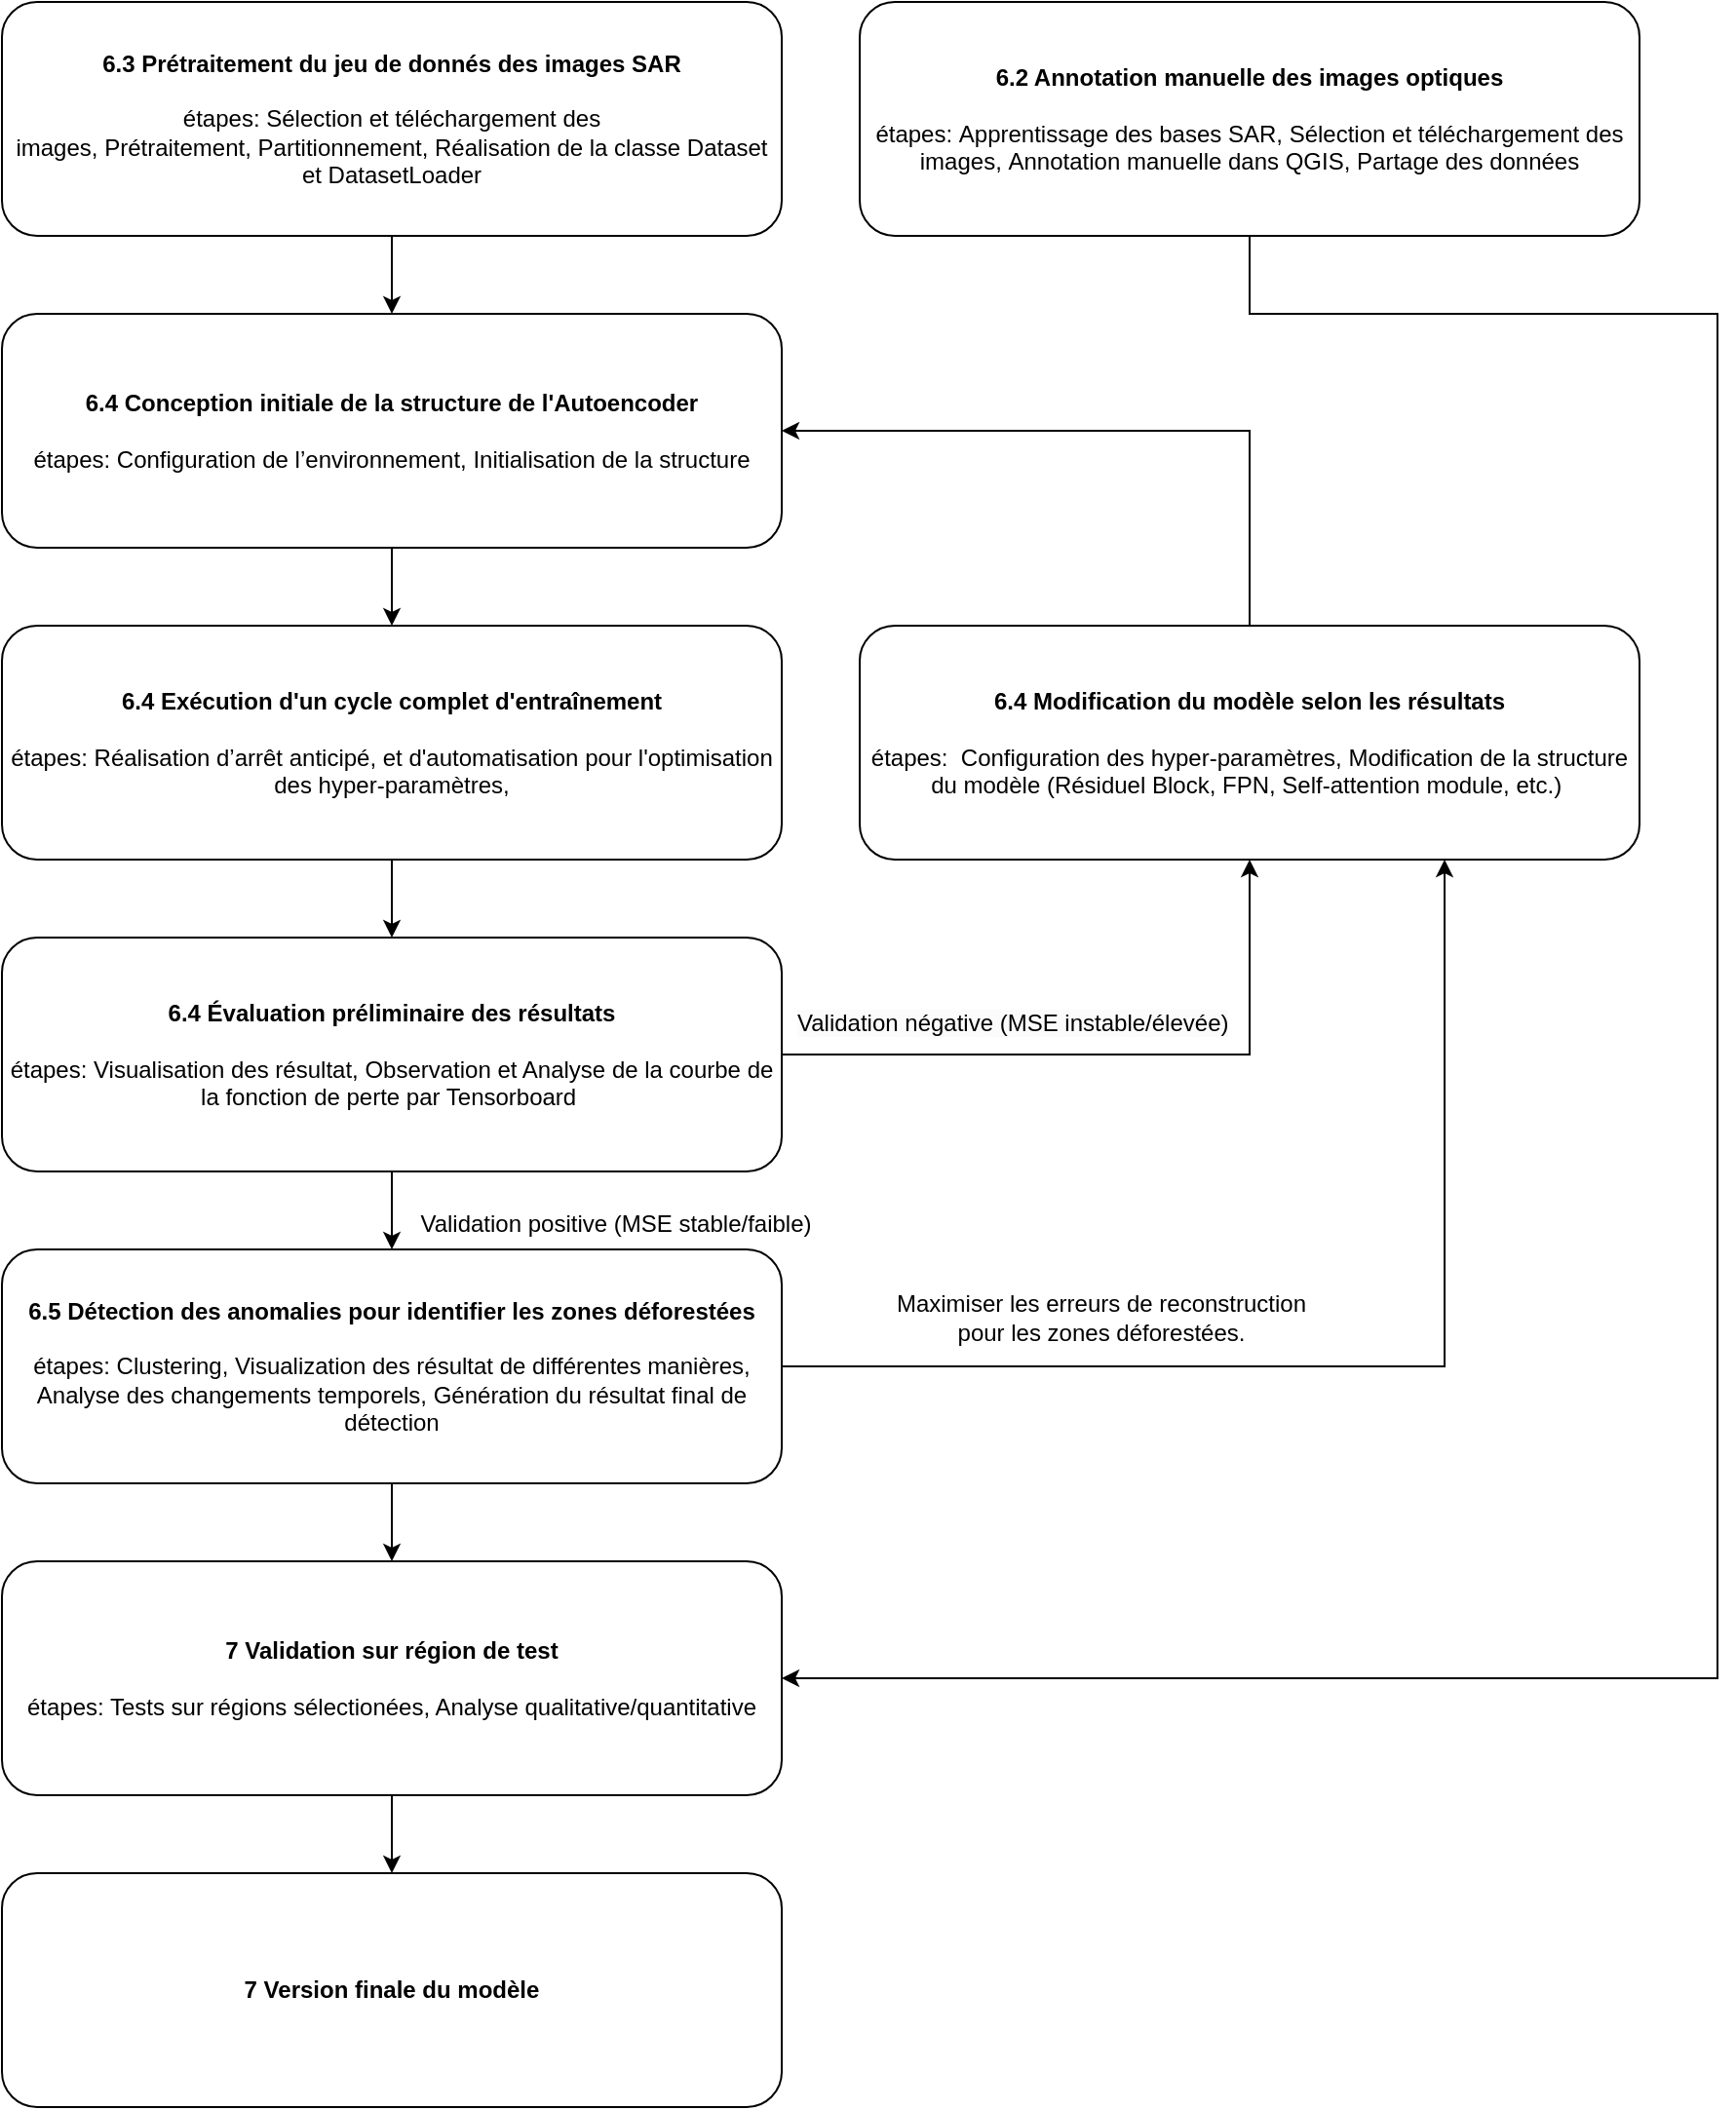 <mxfile version="26.0.9">
  <diagram id="C5RBs43oDa-KdzZeNtuy" name="Page-1">
    <mxGraphModel dx="1949" dy="1084" grid="1" gridSize="10" guides="1" tooltips="1" connect="1" arrows="1" fold="1" page="1" pageScale="1" pageWidth="827" pageHeight="1169" math="0" shadow="0">
      <root>
        <mxCell id="WIyWlLk6GJQsqaUBKTNV-0" />
        <mxCell id="WIyWlLk6GJQsqaUBKTNV-1" parent="WIyWlLk6GJQsqaUBKTNV-0" />
        <mxCell id="c4pWjjOEcurI2IpJ5nb5-8" style="edgeStyle=orthogonalEdgeStyle;rounded=0;orthogonalLoop=1;jettySize=auto;html=1;exitX=0.5;exitY=1;exitDx=0;exitDy=0;entryX=1;entryY=0.5;entryDx=0;entryDy=0;" parent="WIyWlLk6GJQsqaUBKTNV-1" source="WIyWlLk6GJQsqaUBKTNV-3" target="MzqjUUQ03-ekEMJwUfET-15" edge="1">
          <mxGeometry relative="1" as="geometry">
            <mxPoint x="640" y="280" as="sourcePoint" />
            <mxPoint x="410" y="980" as="targetPoint" />
            <Array as="points">
              <mxPoint x="640" y="280" />
              <mxPoint x="880" y="280" />
              <mxPoint x="880" y="980" />
            </Array>
          </mxGeometry>
        </mxCell>
        <mxCell id="WIyWlLk6GJQsqaUBKTNV-3" value="&lt;b&gt;6.2 Annotation manuelle des images optiques&lt;/b&gt;&lt;div&gt;&lt;br&gt;&lt;/div&gt;&lt;div&gt;étapes:&amp;nbsp;Apprentissage des bases SAR,&amp;nbsp;Sélection et téléchargement des images,&amp;nbsp;Annotation manuelle dans QGIS,&amp;nbsp;Partage des données&lt;/div&gt;" style="rounded=1;whiteSpace=wrap;html=1;fontSize=12;glass=0;strokeWidth=1;shadow=0;" parent="WIyWlLk6GJQsqaUBKTNV-1" vertex="1">
          <mxGeometry x="440" y="120" width="400" height="120" as="geometry" />
        </mxCell>
        <mxCell id="MzqjUUQ03-ekEMJwUfET-2" value="&lt;b&gt;6.3 Prétraitement du jeu de donnés des images SAR&lt;/b&gt;&lt;div&gt;&lt;b&gt;&lt;br&gt;&lt;/b&gt;&lt;/div&gt;&lt;div&gt;étapes:&amp;nbsp;&lt;span style=&quot;background-color: transparent; color: light-dark(rgb(0, 0, 0), rgb(255, 255, 255));&quot;&gt;Sélection et téléchargement des images,&amp;nbsp;&lt;/span&gt;&lt;span style=&quot;background-color: transparent; color: light-dark(rgb(0, 0, 0), rgb(255, 255, 255));&quot;&gt;Prétraitement,&amp;nbsp;&lt;/span&gt;&lt;span style=&quot;background-color: transparent; color: light-dark(rgb(0, 0, 0), rgb(255, 255, 255));&quot;&gt;Partitionnement, Réalisation de la classe Dataset et DatasetLoader&lt;/span&gt;&lt;/div&gt;" style="rounded=1;whiteSpace=wrap;html=1;fontSize=12;glass=0;strokeWidth=1;shadow=0;" parent="WIyWlLk6GJQsqaUBKTNV-1" vertex="1">
          <mxGeometry y="120" width="400" height="120" as="geometry" />
        </mxCell>
        <mxCell id="MzqjUUQ03-ekEMJwUfET-3" value="" style="endArrow=classic;html=1;rounded=0;exitX=0.5;exitY=1;exitDx=0;exitDy=0;entryX=0.5;entryY=0;entryDx=0;entryDy=0;" parent="WIyWlLk6GJQsqaUBKTNV-1" source="MzqjUUQ03-ekEMJwUfET-2" target="MzqjUUQ03-ekEMJwUfET-5" edge="1">
          <mxGeometry width="50" height="50" relative="1" as="geometry">
            <mxPoint x="140" y="250" as="sourcePoint" />
            <mxPoint x="240" y="185" as="targetPoint" />
            <Array as="points" />
          </mxGeometry>
        </mxCell>
        <mxCell id="MzqjUUQ03-ekEMJwUfET-5" value="&lt;b&gt;6.4 Conception initiale de la structure de l&#39;Autoencoder&lt;/b&gt;&lt;div&gt;&lt;b&gt;&lt;br&gt;&lt;/b&gt;&lt;/div&gt;&lt;div&gt;étapes: Configuration de l’environnement, Initialisation de la structure&lt;/div&gt;" style="rounded=1;whiteSpace=wrap;html=1;fontSize=12;glass=0;strokeWidth=1;shadow=0;" parent="WIyWlLk6GJQsqaUBKTNV-1" vertex="1">
          <mxGeometry y="280" width="400" height="120" as="geometry" />
        </mxCell>
        <mxCell id="MzqjUUQ03-ekEMJwUfET-6" value="" style="endArrow=classic;html=1;rounded=0;exitX=0.5;exitY=1;exitDx=0;exitDy=0;entryX=0.5;entryY=0;entryDx=0;entryDy=0;" parent="WIyWlLk6GJQsqaUBKTNV-1" source="MzqjUUQ03-ekEMJwUfET-5" target="MzqjUUQ03-ekEMJwUfET-8" edge="1">
          <mxGeometry width="50" height="50" relative="1" as="geometry">
            <mxPoint x="175" y="420" as="sourcePoint" />
            <mxPoint x="290" y="395" as="targetPoint" />
            <Array as="points" />
          </mxGeometry>
        </mxCell>
        <mxCell id="MzqjUUQ03-ekEMJwUfET-8" value="&lt;b&gt;6.4 Exécution d&#39;un cycle complet d&#39;entraînement&lt;/b&gt;&lt;div&gt;&lt;b&gt;&lt;br&gt;&lt;/b&gt;&lt;/div&gt;&lt;div&gt;étapes:&amp;nbsp;&lt;span style=&quot;background-color: transparent; color: light-dark(rgb(0, 0, 0), rgb(255, 255, 255));&quot;&gt;Réalisation d’arrêt anticipé, et d&#39;automatisation pour l&#39;optimisation des hyper-paramètres,&lt;/span&gt;&lt;/div&gt;" style="rounded=1;whiteSpace=wrap;html=1;fontSize=12;glass=0;strokeWidth=1;shadow=0;" parent="WIyWlLk6GJQsqaUBKTNV-1" vertex="1">
          <mxGeometry y="440" width="400" height="120" as="geometry" />
        </mxCell>
        <mxCell id="MzqjUUQ03-ekEMJwUfET-9" value="" style="endArrow=classic;html=1;rounded=0;exitX=0.5;exitY=1;exitDx=0;exitDy=0;entryX=0.5;entryY=0;entryDx=0;entryDy=0;" parent="WIyWlLk6GJQsqaUBKTNV-1" source="MzqjUUQ03-ekEMJwUfET-8" target="MzqjUUQ03-ekEMJwUfET-10" edge="1">
          <mxGeometry width="50" height="50" relative="1" as="geometry">
            <mxPoint x="190" y="540" as="sourcePoint" />
            <mxPoint x="290" y="475" as="targetPoint" />
            <Array as="points" />
          </mxGeometry>
        </mxCell>
        <mxCell id="MzqjUUQ03-ekEMJwUfET-18" style="edgeStyle=orthogonalEdgeStyle;rounded=0;orthogonalLoop=1;jettySize=auto;html=1;exitX=0.5;exitY=1;exitDx=0;exitDy=0;entryX=0.5;entryY=0;entryDx=0;entryDy=0;" parent="WIyWlLk6GJQsqaUBKTNV-1" source="MzqjUUQ03-ekEMJwUfET-10" target="c4pWjjOEcurI2IpJ5nb5-2" edge="1">
          <mxGeometry relative="1" as="geometry" />
        </mxCell>
        <mxCell id="MzqjUUQ03-ekEMJwUfET-10" value="&lt;b&gt;6.4 Évaluation préliminaire des résultats&lt;/b&gt;&lt;div&gt;&lt;b&gt;&lt;br&gt;&lt;/b&gt;&lt;/div&gt;&lt;div&gt;étapes: Visualisation des résultat, Observation et Analyse de la courbe de la fonction de perte par Tensorboard&amp;nbsp;&lt;/div&gt;" style="rounded=1;whiteSpace=wrap;html=1;fontSize=12;glass=0;strokeWidth=1;shadow=0;" parent="WIyWlLk6GJQsqaUBKTNV-1" vertex="1">
          <mxGeometry y="600" width="400" height="120" as="geometry" />
        </mxCell>
        <mxCell id="MzqjUUQ03-ekEMJwUfET-11" value="" style="endArrow=classic;html=1;rounded=0;exitX=1;exitY=0.5;exitDx=0;exitDy=0;entryX=0.5;entryY=1;entryDx=0;entryDy=0;" parent="WIyWlLk6GJQsqaUBKTNV-1" source="MzqjUUQ03-ekEMJwUfET-10" target="MzqjUUQ03-ekEMJwUfET-12" edge="1">
          <mxGeometry width="50" height="50" relative="1" as="geometry">
            <mxPoint x="190" y="620" as="sourcePoint" />
            <mxPoint x="290" y="555" as="targetPoint" />
            <Array as="points">
              <mxPoint x="640" y="660" />
            </Array>
          </mxGeometry>
        </mxCell>
        <mxCell id="c4pWjjOEcurI2IpJ5nb5-10" style="edgeStyle=orthogonalEdgeStyle;rounded=0;orthogonalLoop=1;jettySize=auto;html=1;exitX=0.5;exitY=0;exitDx=0;exitDy=0;entryX=1;entryY=0.5;entryDx=0;entryDy=0;" parent="WIyWlLk6GJQsqaUBKTNV-1" source="MzqjUUQ03-ekEMJwUfET-12" target="MzqjUUQ03-ekEMJwUfET-5" edge="1">
          <mxGeometry relative="1" as="geometry" />
        </mxCell>
        <mxCell id="MzqjUUQ03-ekEMJwUfET-12" value="&lt;b&gt;6.4 Modification du modèle selon les résultats&lt;/b&gt;&lt;div&gt;&lt;b&gt;&lt;br&gt;&lt;/b&gt;&lt;/div&gt;&lt;div&gt;étapes:&amp;nbsp;&amp;nbsp;&lt;span style=&quot;background-color: transparent; color: light-dark(rgb(0, 0, 0), rgb(255, 255, 255));&quot;&gt;Configuration des hyper-paramètres,&amp;nbsp;&lt;/span&gt;&lt;span style=&quot;background-color: transparent; color: light-dark(rgb(0, 0, 0), rgb(255, 255, 255));&quot;&gt;Modification de la structure du modèle (Résiduel Block, FPN, Self-attention module, etc.)&amp;nbsp;&lt;/span&gt;&lt;/div&gt;" style="rounded=1;whiteSpace=wrap;html=1;fontSize=12;glass=0;strokeWidth=1;shadow=0;" parent="WIyWlLk6GJQsqaUBKTNV-1" vertex="1">
          <mxGeometry x="440" y="440" width="400" height="120" as="geometry" />
        </mxCell>
        <mxCell id="MzqjUUQ03-ekEMJwUfET-21" style="edgeStyle=orthogonalEdgeStyle;rounded=0;orthogonalLoop=1;jettySize=auto;html=1;exitX=0.5;exitY=1;exitDx=0;exitDy=0;entryX=0.5;entryY=0;entryDx=0;entryDy=0;" parent="WIyWlLk6GJQsqaUBKTNV-1" source="MzqjUUQ03-ekEMJwUfET-15" target="MzqjUUQ03-ekEMJwUfET-19" edge="1">
          <mxGeometry relative="1" as="geometry" />
        </mxCell>
        <mxCell id="MzqjUUQ03-ekEMJwUfET-15" value="&lt;span style=&quot;text-align: left;&quot;&gt;&lt;b&gt;7 Validation sur région de test&lt;/b&gt;&lt;/span&gt;&lt;div&gt;&lt;span style=&quot;text-align: left;&quot;&gt;&lt;b&gt;&lt;br&gt;&lt;/b&gt;&lt;/span&gt;&lt;/div&gt;&lt;div style=&quot;&quot;&gt;étapes: Tests sur régions sélectionées, Analyse&amp;nbsp;qualitative/quantitative&lt;/div&gt;" style="rounded=1;whiteSpace=wrap;html=1;fontSize=12;glass=0;strokeWidth=1;shadow=0;" parent="WIyWlLk6GJQsqaUBKTNV-1" vertex="1">
          <mxGeometry y="920" width="400" height="120" as="geometry" />
        </mxCell>
        <mxCell id="MzqjUUQ03-ekEMJwUfET-19" value="&lt;span style=&quot;text-align: left;&quot;&gt;&lt;b&gt;7 Version finale du modèle&lt;/b&gt;&lt;/span&gt;" style="rounded=1;whiteSpace=wrap;html=1;fontSize=12;glass=0;strokeWidth=1;shadow=0;" parent="WIyWlLk6GJQsqaUBKTNV-1" vertex="1">
          <mxGeometry y="1080" width="400" height="120" as="geometry" />
        </mxCell>
        <mxCell id="Wz2Sv3Q2imp9iYNjNtWV-3" value="&lt;font style=&quot;font-size: 12px;&quot;&gt;Validation positive (MSE stable/faible)&lt;/font&gt;" style="text;html=1;align=center;verticalAlign=middle;whiteSpace=wrap;rounded=0;fontSize=16;" parent="WIyWlLk6GJQsqaUBKTNV-1" vertex="1">
          <mxGeometry x="180" y="740" width="270" height="10" as="geometry" />
        </mxCell>
        <mxCell id="Wz2Sv3Q2imp9iYNjNtWV-4" value="&lt;span style=&quot;color: rgb(0, 0, 0); font-family: Helvetica; font-style: normal; font-variant-ligatures: normal; font-variant-caps: normal; font-weight: 400; letter-spacing: normal; orphans: 2; text-align: center; text-indent: 0px; text-transform: none; widows: 2; word-spacing: 0px; -webkit-text-stroke-width: 0px; white-space: normal; background-color: rgb(251, 251, 251); text-decoration-thickness: initial; text-decoration-style: initial; text-decoration-color: initial; float: none; display: inline !important;&quot;&gt;&lt;font style=&quot;font-size: 12px;&quot;&gt;Validation négative (MSE instable/élevée)&lt;/font&gt;&lt;/span&gt;&lt;div&gt;&lt;br&gt;&lt;/div&gt;" style="text;whiteSpace=wrap;html=1;" parent="WIyWlLk6GJQsqaUBKTNV-1" vertex="1">
          <mxGeometry x="406" y="630" width="316" height="20" as="geometry" />
        </mxCell>
        <mxCell id="c4pWjjOEcurI2IpJ5nb5-9" style="edgeStyle=orthogonalEdgeStyle;rounded=0;orthogonalLoop=1;jettySize=auto;html=1;exitX=0.5;exitY=1;exitDx=0;exitDy=0;entryX=0.5;entryY=0;entryDx=0;entryDy=0;" parent="WIyWlLk6GJQsqaUBKTNV-1" source="c4pWjjOEcurI2IpJ5nb5-2" target="MzqjUUQ03-ekEMJwUfET-15" edge="1">
          <mxGeometry relative="1" as="geometry" />
        </mxCell>
        <mxCell id="c4pWjjOEcurI2IpJ5nb5-2" value="&lt;b&gt;6.5&amp;nbsp;Détection des anomalies pour identifier les zones déforestées&lt;/b&gt;&lt;div&gt;&lt;b&gt;&lt;br&gt;&lt;/b&gt;&lt;/div&gt;&lt;div&gt;étapes: Clustering, Visualization des résultat de différentes manières, Analyse des changements temporels, Génération du résultat final de détection&lt;/div&gt;" style="rounded=1;whiteSpace=wrap;html=1;fontSize=12;glass=0;strokeWidth=1;shadow=0;" parent="WIyWlLk6GJQsqaUBKTNV-1" vertex="1">
          <mxGeometry y="760" width="400" height="120" as="geometry" />
        </mxCell>
        <mxCell id="BJWszBsPrJ13DvMKssjw-4" style="edgeStyle=orthogonalEdgeStyle;rounded=0;orthogonalLoop=1;jettySize=auto;html=1;exitX=1;exitY=0.5;exitDx=0;exitDy=0;" parent="WIyWlLk6GJQsqaUBKTNV-1" source="c4pWjjOEcurI2IpJ5nb5-2" edge="1">
          <mxGeometry relative="1" as="geometry">
            <mxPoint x="740" y="560" as="targetPoint" />
            <Array as="points">
              <mxPoint x="740" y="820" />
              <mxPoint x="740" y="562" />
            </Array>
          </mxGeometry>
        </mxCell>
        <mxCell id="BJWszBsPrJ13DvMKssjw-5" value="&lt;font style=&quot;font-size: 12px;&quot;&gt;Maximiser les erreurs de reconstruction pour les zones déforestées.&lt;/font&gt;" style="text;html=1;align=center;verticalAlign=middle;whiteSpace=wrap;rounded=0;" parent="WIyWlLk6GJQsqaUBKTNV-1" vertex="1">
          <mxGeometry x="447" y="780" width="234" height="30" as="geometry" />
        </mxCell>
      </root>
    </mxGraphModel>
  </diagram>
</mxfile>
